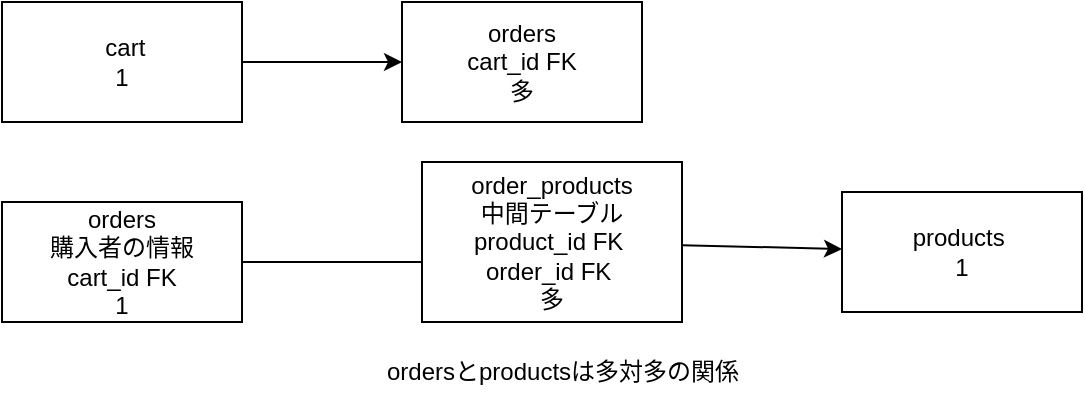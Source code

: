 <mxfile>
    <diagram id="6PxwTYDyCNUQoYov9v6v" name="ページ1">
        <mxGraphModel dx="893" dy="220" grid="1" gridSize="10" guides="1" tooltips="1" connect="1" arrows="1" fold="1" page="1" pageScale="1" pageWidth="827" pageHeight="1169" math="0" shadow="0">
            <root>
                <mxCell id="0"/>
                <mxCell id="1" parent="0"/>
                <mxCell id="4" value="" style="edgeStyle=none;html=1;" edge="1" parent="1" source="2" target="3">
                    <mxGeometry relative="1" as="geometry"/>
                </mxCell>
                <mxCell id="2" value="&amp;nbsp;cart&lt;br&gt;1" style="rounded=0;whiteSpace=wrap;html=1;" vertex="1" parent="1">
                    <mxGeometry x="20" y="60" width="120" height="60" as="geometry"/>
                </mxCell>
                <mxCell id="3" value="orders&lt;br&gt;cart_id FK&lt;br&gt;多" style="rounded=0;whiteSpace=wrap;html=1;" vertex="1" parent="1">
                    <mxGeometry x="220" y="60" width="120" height="60" as="geometry"/>
                </mxCell>
                <mxCell id="7" value="" style="edgeStyle=none;html=1;" edge="1" parent="1" source="5">
                    <mxGeometry relative="1" as="geometry">
                        <mxPoint x="240" y="190" as="targetPoint"/>
                    </mxGeometry>
                </mxCell>
                <mxCell id="5" value="orders&lt;br&gt;購入者の情報&lt;br&gt;cart_id FK&lt;br&gt;1" style="rounded=0;whiteSpace=wrap;html=1;" vertex="1" parent="1">
                    <mxGeometry x="20" y="160" width="120" height="60" as="geometry"/>
                </mxCell>
                <mxCell id="10" value="" style="edgeStyle=none;html=1;" edge="1" parent="1" source="8" target="9">
                    <mxGeometry relative="1" as="geometry"/>
                </mxCell>
                <mxCell id="8" value="order_products&lt;br&gt;中間テーブル&lt;br&gt;product_id FK&amp;nbsp;&lt;br&gt;order_id FK&amp;nbsp;&lt;br&gt;多" style="rounded=0;whiteSpace=wrap;html=1;" vertex="1" parent="1">
                    <mxGeometry x="230" y="140" width="130" height="80" as="geometry"/>
                </mxCell>
                <mxCell id="9" value="products&amp;nbsp;&lt;br&gt;1" style="whiteSpace=wrap;html=1;rounded=0;" vertex="1" parent="1">
                    <mxGeometry x="440" y="155" width="120" height="60" as="geometry"/>
                </mxCell>
                <mxCell id="11" value="ordersとproductsは多対多の関係&lt;br&gt;" style="text;html=1;align=center;verticalAlign=middle;resizable=0;points=[];autosize=1;strokeColor=none;fillColor=none;" vertex="1" parent="1">
                    <mxGeometry x="200" y="230" width="200" height="30" as="geometry"/>
                </mxCell>
            </root>
        </mxGraphModel>
    </diagram>
</mxfile>
